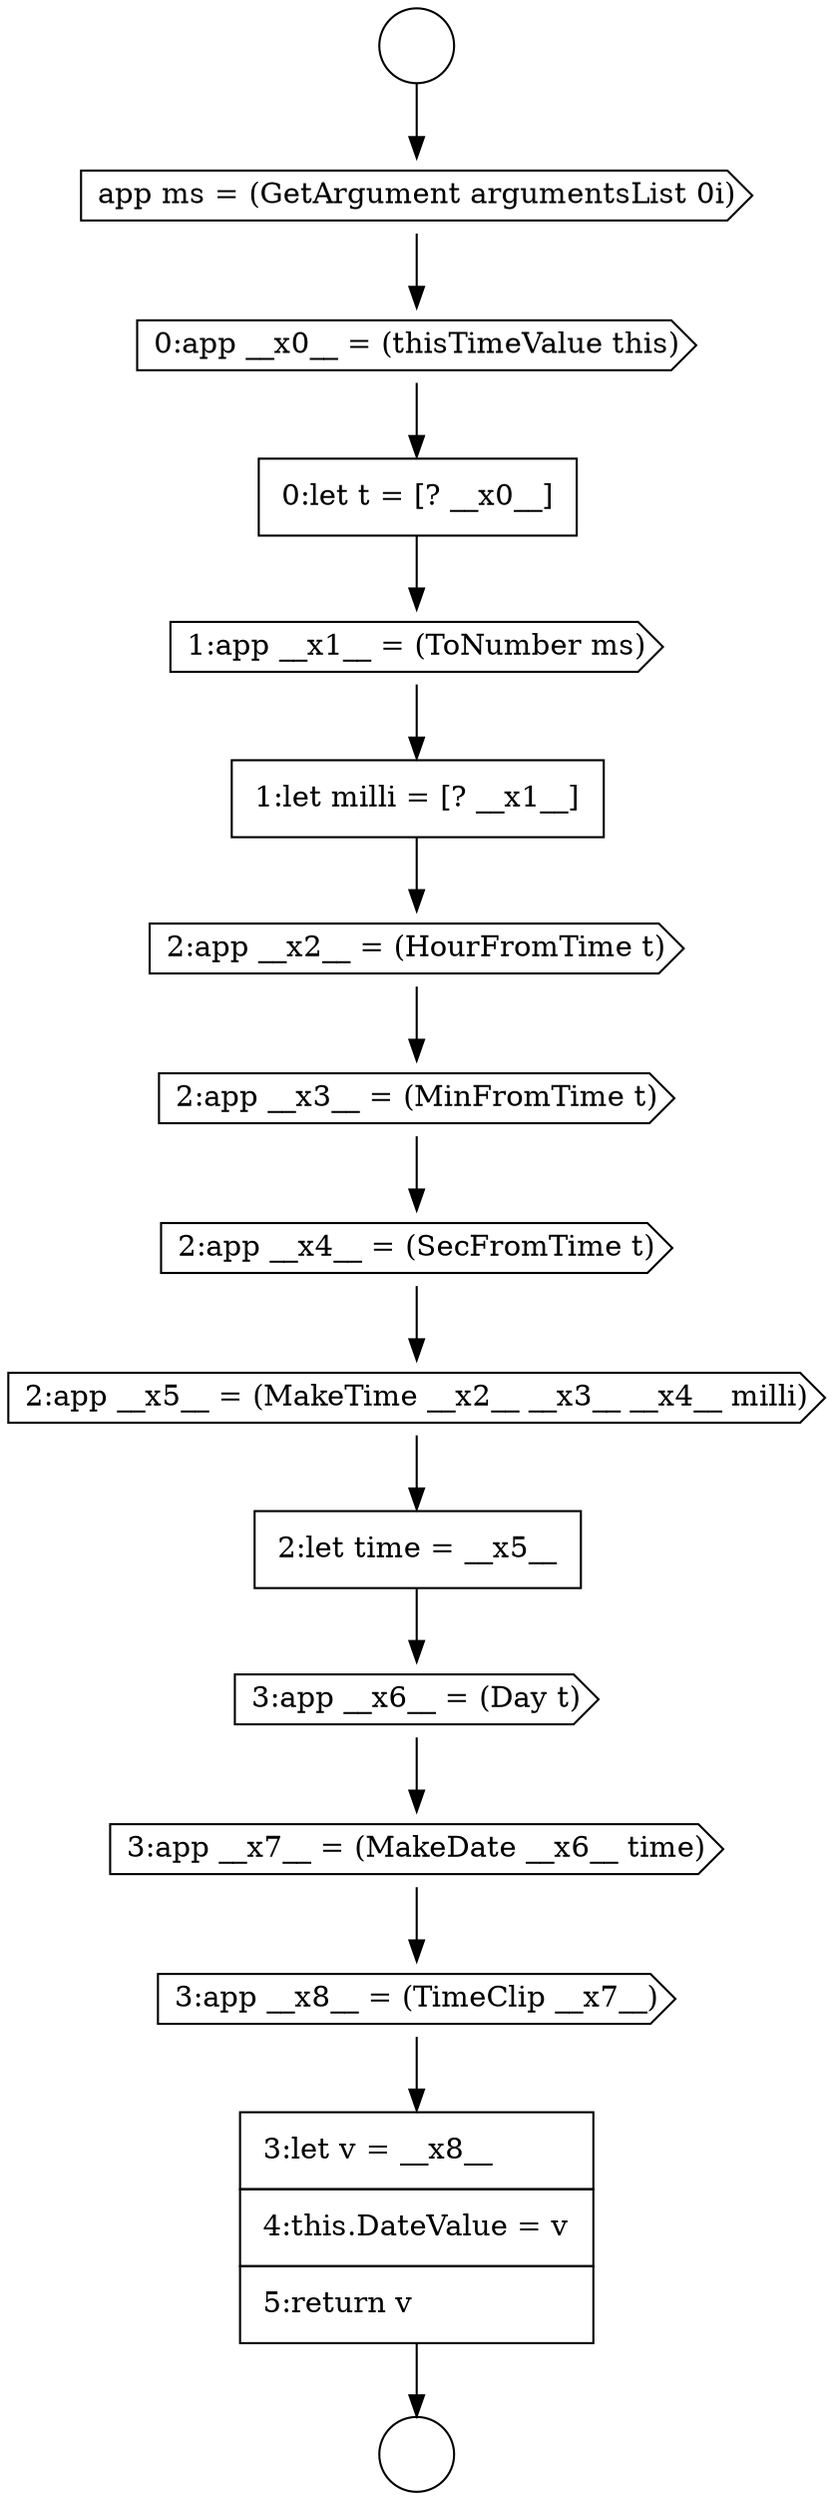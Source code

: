digraph {
  node13690 [shape=cds, label=<<font color="black">3:app __x7__ = (MakeDate __x6__ time)</font>> color="black" fillcolor="white" style=filled]
  node13687 [shape=cds, label=<<font color="black">2:app __x5__ = (MakeTime __x2__ __x3__ __x4__ milli)</font>> color="black" fillcolor="white" style=filled]
  node13692 [shape=none, margin=0, label=<<font color="black">
    <table border="0" cellborder="1" cellspacing="0" cellpadding="10">
      <tr><td align="left">3:let v = __x8__</td></tr>
      <tr><td align="left">4:this.DateValue = v</td></tr>
      <tr><td align="left">5:return v</td></tr>
    </table>
  </font>> color="black" fillcolor="white" style=filled]
  node13679 [shape=cds, label=<<font color="black">app ms = (GetArgument argumentsList 0i)</font>> color="black" fillcolor="white" style=filled]
  node13683 [shape=none, margin=0, label=<<font color="black">
    <table border="0" cellborder="1" cellspacing="0" cellpadding="10">
      <tr><td align="left">1:let milli = [? __x1__]</td></tr>
    </table>
  </font>> color="black" fillcolor="white" style=filled]
  node13682 [shape=cds, label=<<font color="black">1:app __x1__ = (ToNumber ms)</font>> color="black" fillcolor="white" style=filled]
  node13680 [shape=cds, label=<<font color="black">0:app __x0__ = (thisTimeValue this)</font>> color="black" fillcolor="white" style=filled]
  node13685 [shape=cds, label=<<font color="black">2:app __x3__ = (MinFromTime t)</font>> color="black" fillcolor="white" style=filled]
  node13677 [shape=circle label=" " color="black" fillcolor="white" style=filled]
  node13688 [shape=none, margin=0, label=<<font color="black">
    <table border="0" cellborder="1" cellspacing="0" cellpadding="10">
      <tr><td align="left">2:let time = __x5__</td></tr>
    </table>
  </font>> color="black" fillcolor="white" style=filled]
  node13691 [shape=cds, label=<<font color="black">3:app __x8__ = (TimeClip __x7__)</font>> color="black" fillcolor="white" style=filled]
  node13684 [shape=cds, label=<<font color="black">2:app __x2__ = (HourFromTime t)</font>> color="black" fillcolor="white" style=filled]
  node13686 [shape=cds, label=<<font color="black">2:app __x4__ = (SecFromTime t)</font>> color="black" fillcolor="white" style=filled]
  node13681 [shape=none, margin=0, label=<<font color="black">
    <table border="0" cellborder="1" cellspacing="0" cellpadding="10">
      <tr><td align="left">0:let t = [? __x0__]</td></tr>
    </table>
  </font>> color="black" fillcolor="white" style=filled]
  node13678 [shape=circle label=" " color="black" fillcolor="white" style=filled]
  node13689 [shape=cds, label=<<font color="black">3:app __x6__ = (Day t)</font>> color="black" fillcolor="white" style=filled]
  node13679 -> node13680 [ color="black"]
  node13687 -> node13688 [ color="black"]
  node13681 -> node13682 [ color="black"]
  node13691 -> node13692 [ color="black"]
  node13690 -> node13691 [ color="black"]
  node13692 -> node13678 [ color="black"]
  node13682 -> node13683 [ color="black"]
  node13684 -> node13685 [ color="black"]
  node13688 -> node13689 [ color="black"]
  node13680 -> node13681 [ color="black"]
  node13689 -> node13690 [ color="black"]
  node13686 -> node13687 [ color="black"]
  node13677 -> node13679 [ color="black"]
  node13685 -> node13686 [ color="black"]
  node13683 -> node13684 [ color="black"]
}
